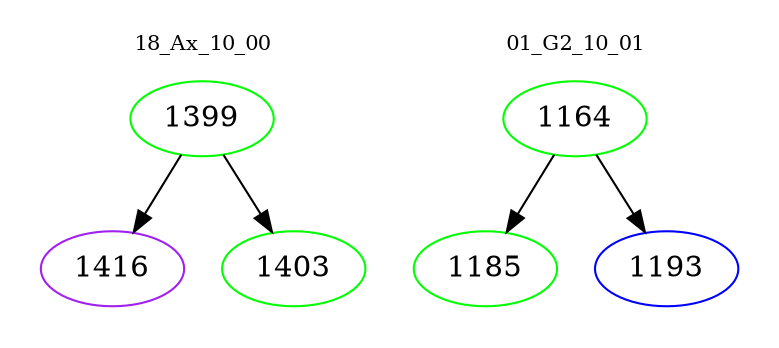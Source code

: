 digraph{
subgraph cluster_0 {
color = white
label = "18_Ax_10_00";
fontsize=10;
T0_1399 [label="1399", color="green"]
T0_1399 -> T0_1416 [color="black"]
T0_1416 [label="1416", color="purple"]
T0_1399 -> T0_1403 [color="black"]
T0_1403 [label="1403", color="green"]
}
subgraph cluster_1 {
color = white
label = "01_G2_10_01";
fontsize=10;
T1_1164 [label="1164", color="green"]
T1_1164 -> T1_1185 [color="black"]
T1_1185 [label="1185", color="green"]
T1_1164 -> T1_1193 [color="black"]
T1_1193 [label="1193", color="blue"]
}
}
